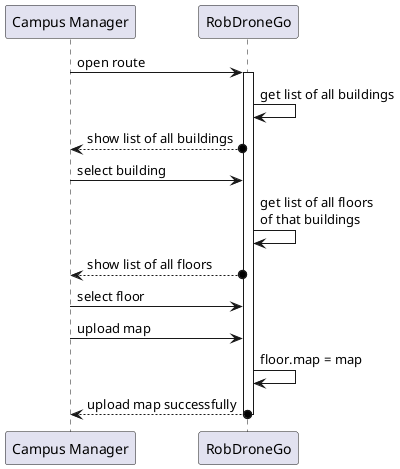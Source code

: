 @startuml SD Lv1

participant "Campus Manager" as campusManager
participant RobDroneGo as system
campusManager -> system : open route
activate system

system -> system : get list of all buildings

campusManager <--o system : show list of all buildings

campusManager -> system : select building

system -> system : get list of all floors\nof that buildings

campusManager <--o system : show list of all floors

campusManager -> system : select floor

campusManager -> system : upload map

system -> system : floor.map = map

campusManager <--o system : upload map successfully

deactivate system

@enduml